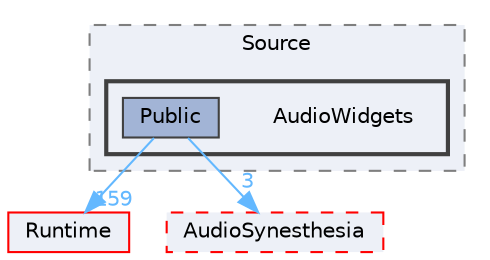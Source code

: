 digraph "AudioWidgets"
{
 // INTERACTIVE_SVG=YES
 // LATEX_PDF_SIZE
  bgcolor="transparent";
  edge [fontname=Helvetica,fontsize=10,labelfontname=Helvetica,labelfontsize=10];
  node [fontname=Helvetica,fontsize=10,shape=box,height=0.2,width=0.4];
  compound=true
  subgraph clusterdir_056381dabd4d1dc5929cb0be99bbeea7 {
    graph [ bgcolor="#edf0f7", pencolor="grey50", label="Source", fontname=Helvetica,fontsize=10 style="filled,dashed", URL="dir_056381dabd4d1dc5929cb0be99bbeea7.html",tooltip=""]
  subgraph clusterdir_6ccf9f2e157a938346afcab6bb9e5769 {
    graph [ bgcolor="#edf0f7", pencolor="grey25", label="", fontname=Helvetica,fontsize=10 style="filled,bold", URL="dir_6ccf9f2e157a938346afcab6bb9e5769.html",tooltip=""]
    dir_6ccf9f2e157a938346afcab6bb9e5769 [shape=plaintext, label="AudioWidgets"];
  dir_47e71e466bacf43ad193ffb528a87f3f [label="Public", fillcolor="#a2b4d6", color="grey25", style="filled", URL="dir_47e71e466bacf43ad193ffb528a87f3f.html",tooltip=""];
  }
  }
  dir_7536b172fbd480bfd146a1b1acd6856b [label="Runtime", fillcolor="#edf0f7", color="red", style="filled", URL="dir_7536b172fbd480bfd146a1b1acd6856b.html",tooltip=""];
  dir_857e16903f23776e01b70de4629733e6 [label="AudioSynesthesia", fillcolor="#edf0f7", color="red", style="filled,dashed", URL="dir_857e16903f23776e01b70de4629733e6.html",tooltip=""];
  dir_47e71e466bacf43ad193ffb528a87f3f->dir_7536b172fbd480bfd146a1b1acd6856b [headlabel="159", labeldistance=1.5 headhref="dir_000856_000984.html" href="dir_000856_000984.html" color="steelblue1" fontcolor="steelblue1"];
  dir_47e71e466bacf43ad193ffb528a87f3f->dir_857e16903f23776e01b70de4629733e6 [headlabel="3", labeldistance=1.5 headhref="dir_000856_000076.html" href="dir_000856_000076.html" color="steelblue1" fontcolor="steelblue1"];
}
